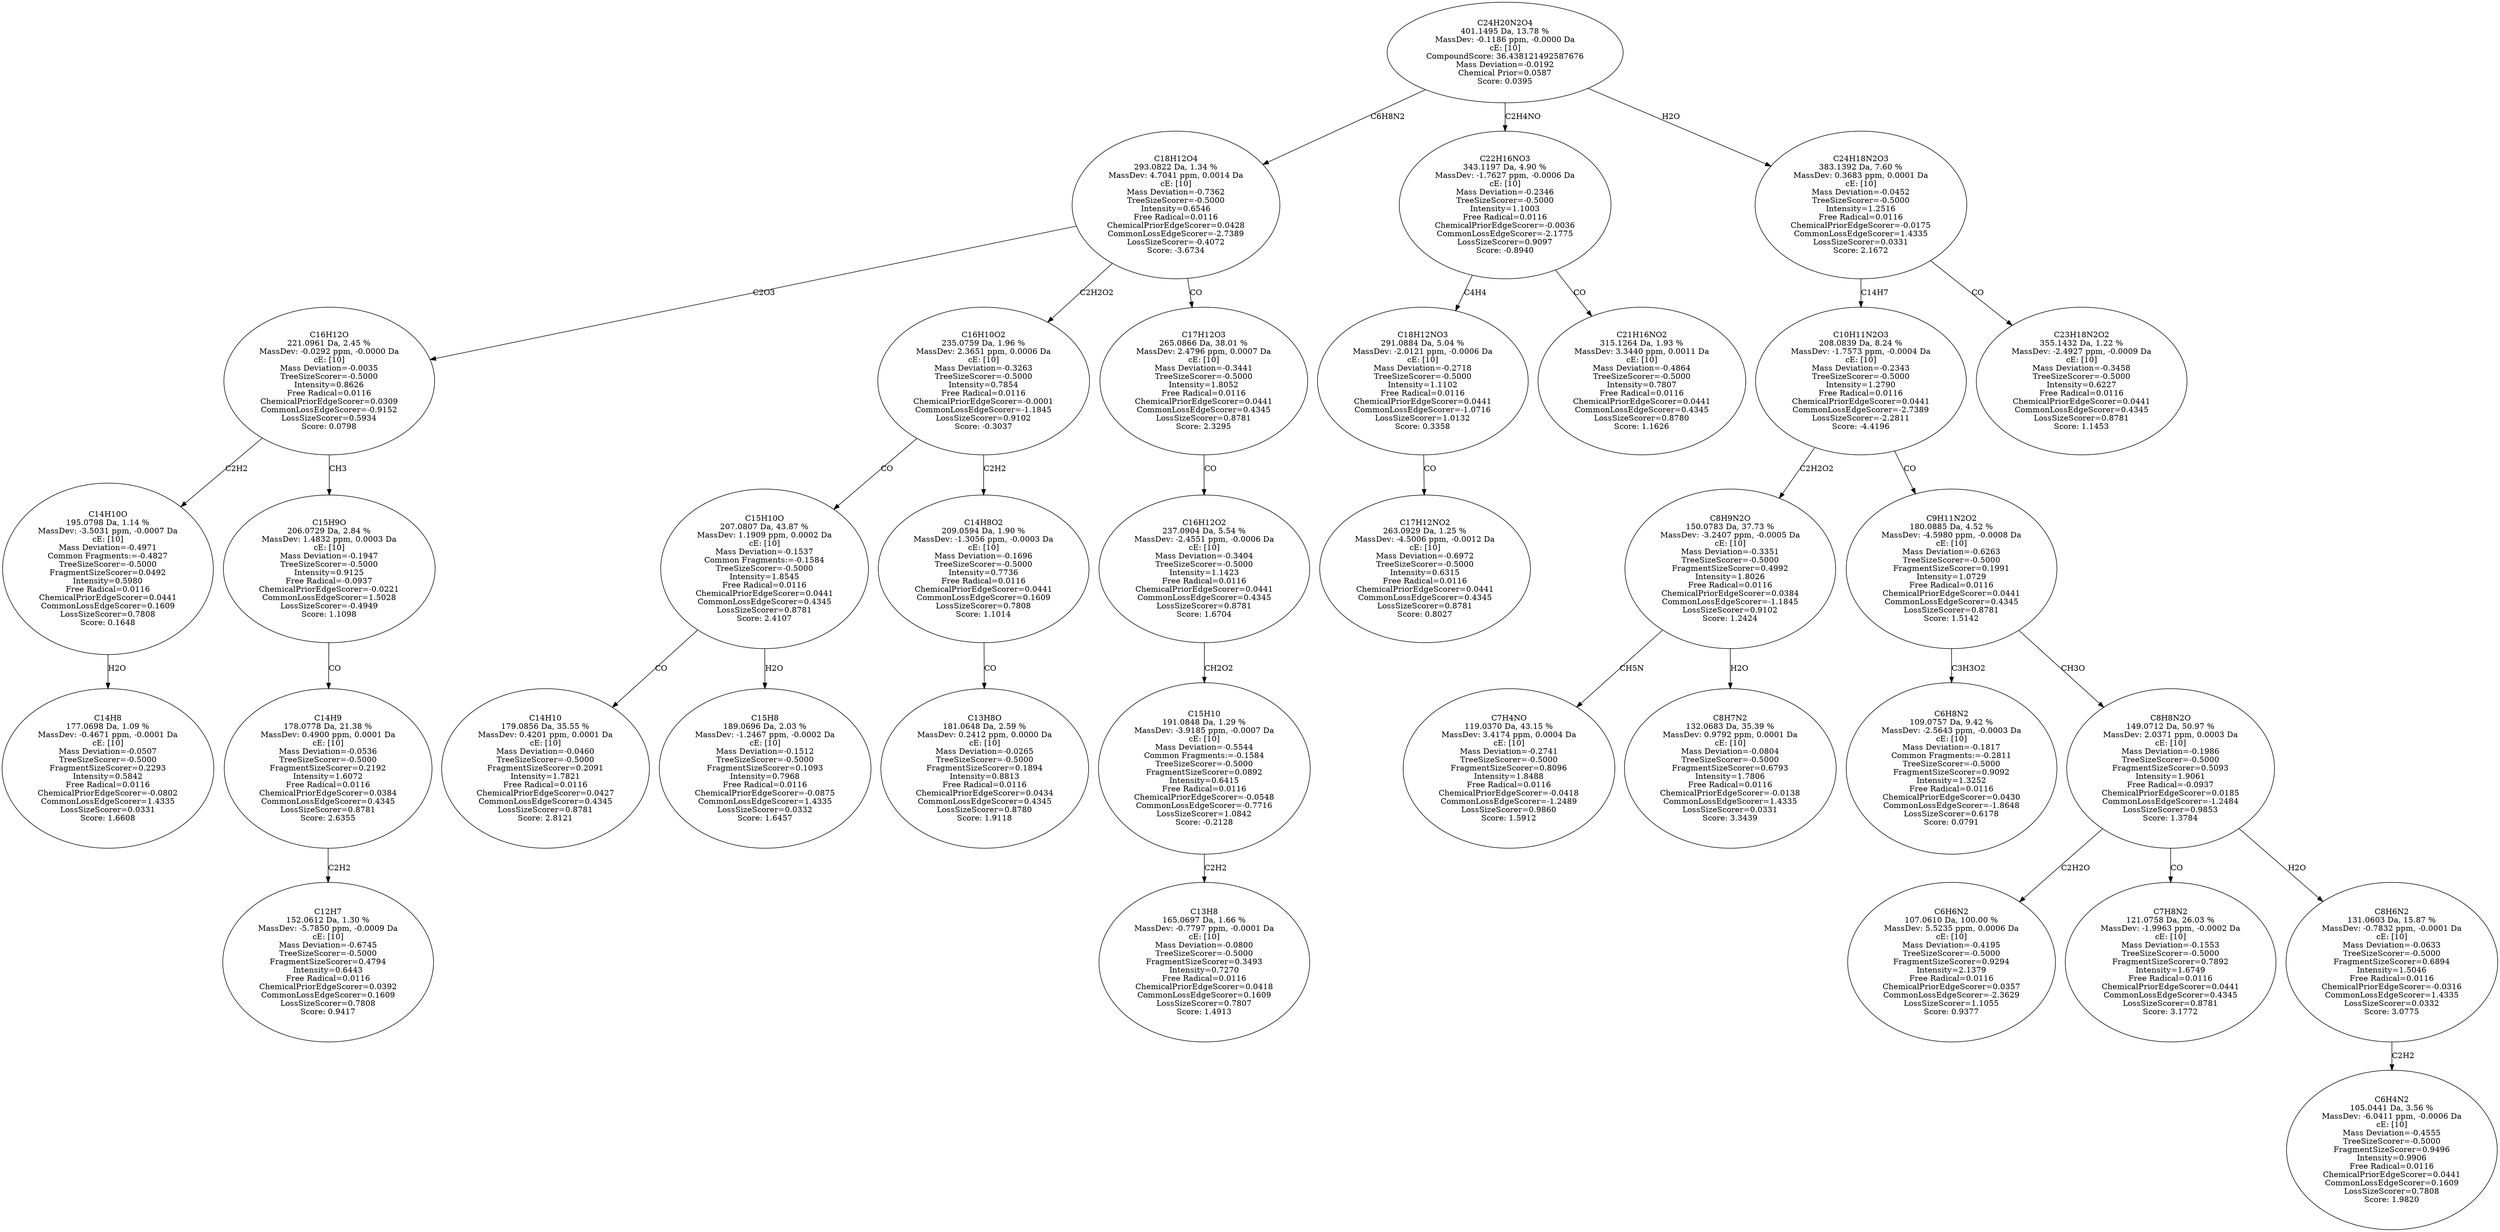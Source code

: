 strict digraph {
v1 [label="C14H8\n177.0698 Da, 1.09 %\nMassDev: -0.4671 ppm, -0.0001 Da\ncE: [10]\nMass Deviation=-0.0507\nTreeSizeScorer=-0.5000\nFragmentSizeScorer=0.2293\nIntensity=0.5842\nFree Radical=0.0116\nChemicalPriorEdgeScorer=-0.0802\nCommonLossEdgeScorer=1.4335\nLossSizeScorer=0.0331\nScore: 1.6608"];
v2 [label="C14H10O\n195.0798 Da, 1.14 %\nMassDev: -3.5031 ppm, -0.0007 Da\ncE: [10]\nMass Deviation=-0.4971\nCommon Fragments:=-0.4827\nTreeSizeScorer=-0.5000\nFragmentSizeScorer=0.0492\nIntensity=0.5980\nFree Radical=0.0116\nChemicalPriorEdgeScorer=0.0441\nCommonLossEdgeScorer=0.1609\nLossSizeScorer=0.7808\nScore: 0.1648"];
v3 [label="C12H7\n152.0612 Da, 1.30 %\nMassDev: -5.7850 ppm, -0.0009 Da\ncE: [10]\nMass Deviation=-0.6745\nTreeSizeScorer=-0.5000\nFragmentSizeScorer=0.4794\nIntensity=0.6443\nFree Radical=0.0116\nChemicalPriorEdgeScorer=0.0392\nCommonLossEdgeScorer=0.1609\nLossSizeScorer=0.7808\nScore: 0.9417"];
v4 [label="C14H9\n178.0778 Da, 21.38 %\nMassDev: 0.4900 ppm, 0.0001 Da\ncE: [10]\nMass Deviation=-0.0536\nTreeSizeScorer=-0.5000\nFragmentSizeScorer=0.2192\nIntensity=1.6072\nFree Radical=0.0116\nChemicalPriorEdgeScorer=0.0384\nCommonLossEdgeScorer=0.4345\nLossSizeScorer=0.8781\nScore: 2.6355"];
v5 [label="C15H9O\n206.0729 Da, 2.84 %\nMassDev: 1.4832 ppm, 0.0003 Da\ncE: [10]\nMass Deviation=-0.1947\nTreeSizeScorer=-0.5000\nIntensity=0.9125\nFree Radical=-0.0937\nChemicalPriorEdgeScorer=-0.0221\nCommonLossEdgeScorer=1.5028\nLossSizeScorer=-0.4949\nScore: 1.1098"];
v6 [label="C16H12O\n221.0961 Da, 2.45 %\nMassDev: -0.0292 ppm, -0.0000 Da\ncE: [10]\nMass Deviation=-0.0035\nTreeSizeScorer=-0.5000\nIntensity=0.8626\nFree Radical=0.0116\nChemicalPriorEdgeScorer=0.0309\nCommonLossEdgeScorer=-0.9152\nLossSizeScorer=0.5934\nScore: 0.0798"];
v7 [label="C14H10\n179.0856 Da, 35.55 %\nMassDev: 0.4201 ppm, 0.0001 Da\ncE: [10]\nMass Deviation=-0.0460\nTreeSizeScorer=-0.5000\nFragmentSizeScorer=0.2091\nIntensity=1.7821\nFree Radical=0.0116\nChemicalPriorEdgeScorer=0.0427\nCommonLossEdgeScorer=0.4345\nLossSizeScorer=0.8781\nScore: 2.8121"];
v8 [label="C15H8\n189.0696 Da, 2.03 %\nMassDev: -1.2467 ppm, -0.0002 Da\ncE: [10]\nMass Deviation=-0.1512\nTreeSizeScorer=-0.5000\nFragmentSizeScorer=0.1093\nIntensity=0.7968\nFree Radical=0.0116\nChemicalPriorEdgeScorer=-0.0875\nCommonLossEdgeScorer=1.4335\nLossSizeScorer=0.0332\nScore: 1.6457"];
v9 [label="C15H10O\n207.0807 Da, 43.87 %\nMassDev: 1.1909 ppm, 0.0002 Da\ncE: [10]\nMass Deviation=-0.1537\nCommon Fragments:=-0.1584\nTreeSizeScorer=-0.5000\nIntensity=1.8545\nFree Radical=0.0116\nChemicalPriorEdgeScorer=0.0441\nCommonLossEdgeScorer=0.4345\nLossSizeScorer=0.8781\nScore: 2.4107"];
v10 [label="C13H8O\n181.0648 Da, 2.59 %\nMassDev: 0.2412 ppm, 0.0000 Da\ncE: [10]\nMass Deviation=-0.0265\nTreeSizeScorer=-0.5000\nFragmentSizeScorer=0.1894\nIntensity=0.8813\nFree Radical=0.0116\nChemicalPriorEdgeScorer=0.0434\nCommonLossEdgeScorer=0.4345\nLossSizeScorer=0.8780\nScore: 1.9118"];
v11 [label="C14H8O2\n209.0594 Da, 1.90 %\nMassDev: -1.3056 ppm, -0.0003 Da\ncE: [10]\nMass Deviation=-0.1696\nTreeSizeScorer=-0.5000\nIntensity=0.7736\nFree Radical=0.0116\nChemicalPriorEdgeScorer=0.0441\nCommonLossEdgeScorer=0.1609\nLossSizeScorer=0.7808\nScore: 1.1014"];
v12 [label="C16H10O2\n235.0759 Da, 1.96 %\nMassDev: 2.3651 ppm, 0.0006 Da\ncE: [10]\nMass Deviation=-0.3263\nTreeSizeScorer=-0.5000\nIntensity=0.7854\nFree Radical=0.0116\nChemicalPriorEdgeScorer=-0.0001\nCommonLossEdgeScorer=-1.1845\nLossSizeScorer=0.9102\nScore: -0.3037"];
v13 [label="C13H8\n165.0697 Da, 1.66 %\nMassDev: -0.7797 ppm, -0.0001 Da\ncE: [10]\nMass Deviation=-0.0800\nTreeSizeScorer=-0.5000\nFragmentSizeScorer=0.3493\nIntensity=0.7270\nFree Radical=0.0116\nChemicalPriorEdgeScorer=0.0418\nCommonLossEdgeScorer=0.1609\nLossSizeScorer=0.7807\nScore: 1.4913"];
v14 [label="C15H10\n191.0848 Da, 1.29 %\nMassDev: -3.9185 ppm, -0.0007 Da\ncE: [10]\nMass Deviation=-0.5544\nCommon Fragments:=-0.1584\nTreeSizeScorer=-0.5000\nFragmentSizeScorer=0.0892\nIntensity=0.6415\nFree Radical=0.0116\nChemicalPriorEdgeScorer=-0.0548\nCommonLossEdgeScorer=-0.7716\nLossSizeScorer=1.0842\nScore: -0.2128"];
v15 [label="C16H12O2\n237.0904 Da, 5.54 %\nMassDev: -2.4551 ppm, -0.0006 Da\ncE: [10]\nMass Deviation=-0.3404\nTreeSizeScorer=-0.5000\nIntensity=1.1423\nFree Radical=0.0116\nChemicalPriorEdgeScorer=0.0441\nCommonLossEdgeScorer=0.4345\nLossSizeScorer=0.8781\nScore: 1.6704"];
v16 [label="C17H12O3\n265.0866 Da, 38.01 %\nMassDev: 2.4796 ppm, 0.0007 Da\ncE: [10]\nMass Deviation=-0.3441\nTreeSizeScorer=-0.5000\nIntensity=1.8052\nFree Radical=0.0116\nChemicalPriorEdgeScorer=0.0441\nCommonLossEdgeScorer=0.4345\nLossSizeScorer=0.8781\nScore: 2.3295"];
v17 [label="C18H12O4\n293.0822 Da, 1.34 %\nMassDev: 4.7041 ppm, 0.0014 Da\ncE: [10]\nMass Deviation=-0.7362\nTreeSizeScorer=-0.5000\nIntensity=0.6546\nFree Radical=0.0116\nChemicalPriorEdgeScorer=0.0428\nCommonLossEdgeScorer=-2.7389\nLossSizeScorer=-0.4072\nScore: -3.6734"];
v18 [label="C17H12NO2\n263.0929 Da, 1.25 %\nMassDev: -4.5006 ppm, -0.0012 Da\ncE: [10]\nMass Deviation=-0.6972\nTreeSizeScorer=-0.5000\nIntensity=0.6315\nFree Radical=0.0116\nChemicalPriorEdgeScorer=0.0441\nCommonLossEdgeScorer=0.4345\nLossSizeScorer=0.8781\nScore: 0.8027"];
v19 [label="C18H12NO3\n291.0884 Da, 5.04 %\nMassDev: -2.0121 ppm, -0.0006 Da\ncE: [10]\nMass Deviation=-0.2718\nTreeSizeScorer=-0.5000\nIntensity=1.1102\nFree Radical=0.0116\nChemicalPriorEdgeScorer=0.0441\nCommonLossEdgeScorer=-1.0716\nLossSizeScorer=1.0132\nScore: 0.3358"];
v20 [label="C21H16NO2\n315.1264 Da, 1.93 %\nMassDev: 3.3440 ppm, 0.0011 Da\ncE: [10]\nMass Deviation=-0.4864\nTreeSizeScorer=-0.5000\nIntensity=0.7807\nFree Radical=0.0116\nChemicalPriorEdgeScorer=0.0441\nCommonLossEdgeScorer=0.4345\nLossSizeScorer=0.8780\nScore: 1.1626"];
v21 [label="C22H16NO3\n343.1197 Da, 4.90 %\nMassDev: -1.7627 ppm, -0.0006 Da\ncE: [10]\nMass Deviation=-0.2346\nTreeSizeScorer=-0.5000\nIntensity=1.1003\nFree Radical=0.0116\nChemicalPriorEdgeScorer=-0.0036\nCommonLossEdgeScorer=-2.1775\nLossSizeScorer=0.9097\nScore: -0.8940"];
v22 [label="C7H4NO\n119.0370 Da, 43.15 %\nMassDev: 3.4174 ppm, 0.0004 Da\ncE: [10]\nMass Deviation=-0.2741\nTreeSizeScorer=-0.5000\nFragmentSizeScorer=0.8096\nIntensity=1.8488\nFree Radical=0.0116\nChemicalPriorEdgeScorer=-0.0418\nCommonLossEdgeScorer=-1.2489\nLossSizeScorer=0.9860\nScore: 1.5912"];
v23 [label="C8H7N2\n132.0683 Da, 35.39 %\nMassDev: 0.9792 ppm, 0.0001 Da\ncE: [10]\nMass Deviation=-0.0804\nTreeSizeScorer=-0.5000\nFragmentSizeScorer=0.6793\nIntensity=1.7806\nFree Radical=0.0116\nChemicalPriorEdgeScorer=-0.0138\nCommonLossEdgeScorer=1.4335\nLossSizeScorer=0.0331\nScore: 3.3439"];
v24 [label="C8H9N2O\n150.0783 Da, 37.73 %\nMassDev: -3.2407 ppm, -0.0005 Da\ncE: [10]\nMass Deviation=-0.3351\nTreeSizeScorer=-0.5000\nFragmentSizeScorer=0.4992\nIntensity=1.8026\nFree Radical=0.0116\nChemicalPriorEdgeScorer=0.0384\nCommonLossEdgeScorer=-1.1845\nLossSizeScorer=0.9102\nScore: 1.2424"];
v25 [label="C6H8N2\n109.0757 Da, 9.42 %\nMassDev: -2.5643 ppm, -0.0003 Da\ncE: [10]\nMass Deviation=-0.1817\nCommon Fragments:=-0.2811\nTreeSizeScorer=-0.5000\nFragmentSizeScorer=0.9092\nIntensity=1.3252\nFree Radical=0.0116\nChemicalPriorEdgeScorer=0.0430\nCommonLossEdgeScorer=-1.8648\nLossSizeScorer=0.6178\nScore: 0.0791"];
v26 [label="C6H6N2\n107.0610 Da, 100.00 %\nMassDev: 5.5235 ppm, 0.0006 Da\ncE: [10]\nMass Deviation=-0.4195\nTreeSizeScorer=-0.5000\nFragmentSizeScorer=0.9294\nIntensity=2.1379\nFree Radical=0.0116\nChemicalPriorEdgeScorer=0.0357\nCommonLossEdgeScorer=-2.3629\nLossSizeScorer=1.1055\nScore: 0.9377"];
v27 [label="C7H8N2\n121.0758 Da, 26.03 %\nMassDev: -1.9963 ppm, -0.0002 Da\ncE: [10]\nMass Deviation=-0.1553\nTreeSizeScorer=-0.5000\nFragmentSizeScorer=0.7892\nIntensity=1.6749\nFree Radical=0.0116\nChemicalPriorEdgeScorer=0.0441\nCommonLossEdgeScorer=0.4345\nLossSizeScorer=0.8781\nScore: 3.1772"];
v28 [label="C6H4N2\n105.0441 Da, 3.56 %\nMassDev: -6.0411 ppm, -0.0006 Da\ncE: [10]\nMass Deviation=-0.4555\nTreeSizeScorer=-0.5000\nFragmentSizeScorer=0.9496\nIntensity=0.9906\nFree Radical=0.0116\nChemicalPriorEdgeScorer=0.0441\nCommonLossEdgeScorer=0.1609\nLossSizeScorer=0.7808\nScore: 1.9820"];
v29 [label="C8H6N2\n131.0603 Da, 15.87 %\nMassDev: -0.7832 ppm, -0.0001 Da\ncE: [10]\nMass Deviation=-0.0633\nTreeSizeScorer=-0.5000\nFragmentSizeScorer=0.6894\nIntensity=1.5046\nFree Radical=0.0116\nChemicalPriorEdgeScorer=-0.0316\nCommonLossEdgeScorer=1.4335\nLossSizeScorer=0.0332\nScore: 3.0775"];
v30 [label="C8H8N2O\n149.0712 Da, 50.97 %\nMassDev: 2.0371 ppm, 0.0003 Da\ncE: [10]\nMass Deviation=-0.1986\nTreeSizeScorer=-0.5000\nFragmentSizeScorer=0.5093\nIntensity=1.9061\nFree Radical=-0.0937\nChemicalPriorEdgeScorer=0.0185\nCommonLossEdgeScorer=-1.2484\nLossSizeScorer=0.9853\nScore: 1.3784"];
v31 [label="C9H11N2O2\n180.0885 Da, 4.52 %\nMassDev: -4.5980 ppm, -0.0008 Da\ncE: [10]\nMass Deviation=-0.6263\nTreeSizeScorer=-0.5000\nFragmentSizeScorer=0.1991\nIntensity=1.0729\nFree Radical=0.0116\nChemicalPriorEdgeScorer=0.0441\nCommonLossEdgeScorer=0.4345\nLossSizeScorer=0.8781\nScore: 1.5142"];
v32 [label="C10H11N2O3\n208.0839 Da, 8.24 %\nMassDev: -1.7573 ppm, -0.0004 Da\ncE: [10]\nMass Deviation=-0.2343\nTreeSizeScorer=-0.5000\nIntensity=1.2790\nFree Radical=0.0116\nChemicalPriorEdgeScorer=0.0441\nCommonLossEdgeScorer=-2.7389\nLossSizeScorer=-2.2811\nScore: -4.4196"];
v33 [label="C23H18N2O2\n355.1432 Da, 1.22 %\nMassDev: -2.4927 ppm, -0.0009 Da\ncE: [10]\nMass Deviation=-0.3458\nTreeSizeScorer=-0.5000\nIntensity=0.6227\nFree Radical=0.0116\nChemicalPriorEdgeScorer=0.0441\nCommonLossEdgeScorer=0.4345\nLossSizeScorer=0.8781\nScore: 1.1453"];
v34 [label="C24H18N2O3\n383.1392 Da, 7.60 %\nMassDev: 0.3683 ppm, 0.0001 Da\ncE: [10]\nMass Deviation=-0.0452\nTreeSizeScorer=-0.5000\nIntensity=1.2516\nFree Radical=0.0116\nChemicalPriorEdgeScorer=-0.0175\nCommonLossEdgeScorer=1.4335\nLossSizeScorer=0.0331\nScore: 2.1672"];
v35 [label="C24H20N2O4\n401.1495 Da, 13.78 %\nMassDev: -0.1186 ppm, -0.0000 Da\ncE: [10]\nCompoundScore: 36.438121492587676\nMass Deviation=-0.0192\nChemical Prior=0.0587\nScore: 0.0395"];
v2 -> v1 [label="H2O"];
v6 -> v2 [label="C2H2"];
v4 -> v3 [label="C2H2"];
v5 -> v4 [label="CO"];
v6 -> v5 [label="CH3"];
v17 -> v6 [label="C2O3"];
v9 -> v7 [label="CO"];
v9 -> v8 [label="H2O"];
v12 -> v9 [label="CO"];
v11 -> v10 [label="CO"];
v12 -> v11 [label="C2H2"];
v17 -> v12 [label="C2H2O2"];
v14 -> v13 [label="C2H2"];
v15 -> v14 [label="CH2O2"];
v16 -> v15 [label="CO"];
v17 -> v16 [label="CO"];
v35 -> v17 [label="C6H8N2"];
v19 -> v18 [label="CO"];
v21 -> v19 [label="C4H4"];
v21 -> v20 [label="CO"];
v35 -> v21 [label="C2H4NO"];
v24 -> v22 [label="CH5N"];
v24 -> v23 [label="H2O"];
v32 -> v24 [label="C2H2O2"];
v31 -> v25 [label="C3H3O2"];
v30 -> v26 [label="C2H2O"];
v30 -> v27 [label="CO"];
v29 -> v28 [label="C2H2"];
v30 -> v29 [label="H2O"];
v31 -> v30 [label="CH3O"];
v32 -> v31 [label="CO"];
v34 -> v32 [label="C14H7"];
v34 -> v33 [label="CO"];
v35 -> v34 [label="H2O"];
}